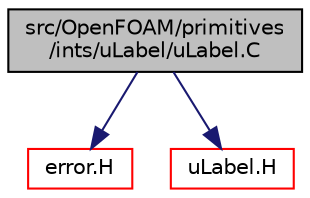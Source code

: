 digraph "src/OpenFOAM/primitives/ints/uLabel/uLabel.C"
{
  bgcolor="transparent";
  edge [fontname="Helvetica",fontsize="10",labelfontname="Helvetica",labelfontsize="10"];
  node [fontname="Helvetica",fontsize="10",shape=record];
  Node0 [label="src/OpenFOAM/primitives\l/ints/uLabel/uLabel.C",height=0.2,width=0.4,color="black", fillcolor="grey75", style="filled", fontcolor="black"];
  Node0 -> Node1 [color="midnightblue",fontsize="10",style="solid",fontname="Helvetica"];
  Node1 [label="error.H",height=0.2,width=0.4,color="red",URL="$a09629.html"];
  Node0 -> Node28 [color="midnightblue",fontsize="10",style="solid",fontname="Helvetica"];
  Node28 [label="uLabel.H",height=0.2,width=0.4,color="red",URL="$a13190.html"];
}
